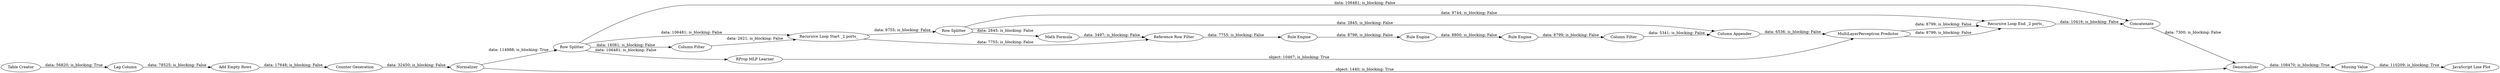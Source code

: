 digraph {
	"8008808996196993499_5" [label="RProp MLP Learner"]
	"8008808996196993499_19" [label="Rule Engine"]
	"8008808996196993499_25" [label="Missing Value"]
	"8008808996196993499_2" [label="Add Empty Rows"]
	"8008808996196993499_18" [label="Rule Engine"]
	"8008808996196993499_26" [label="JavaScript Line Plot"]
	"8008808996196993499_12" [label="Lag Column"]
	"8008808996196993499_11" [label=Concatenate]
	"8008808996196993499_24" [label="Row Splitter"]
	"8008808996196993499_3" [label="Counter Generation"]
	"8008808996196993499_8" [label=Normalizer]
	"8008808996196993499_16" [label="Math Formula"]
	"8008808996196993499_14" [label="Recursive Loop End _2 ports_"]
	"8008808996196993499_21" [label="Column Appender"]
	"8008808996196993499_1" [label="Table Creator"]
	"8008808996196993499_13" [label="Recursive Loop Start _2 ports_"]
	"8008808996196993499_4" [label="Row Splitter"]
	"8008808996196993499_17" [label="Reference Row Filter"]
	"8008808996196993499_22" [label="Column Filter"]
	"8008808996196993499_9" [label=Denormalizer]
	"8008808996196993499_20" [label="Rule Engine"]
	"8008808996196993499_6" [label="MultiLayerPerceptron Predictor"]
	"8008808996196993499_23" [label="Column Filter"]
	"8008808996196993499_19" -> "8008808996196993499_20" [label="data: 8800; is_blocking: False"]
	"8008808996196993499_24" -> "8008808996196993499_14" [label="data: 9744; is_blocking: False"]
	"8008808996196993499_6" -> "8008808996196993499_14" [label="data: 8799; is_blocking: False"]
	"8008808996196993499_6" -> "8008808996196993499_14" [label="data: 8799; is_blocking: False"]
	"8008808996196993499_18" -> "8008808996196993499_19" [label="data: 8798; is_blocking: False"]
	"8008808996196993499_23" -> "8008808996196993499_21" [label="data: 5341; is_blocking: False"]
	"8008808996196993499_5" -> "8008808996196993499_6" [label="object: 10467; is_blocking: True"]
	"8008808996196993499_9" -> "8008808996196993499_25" [label="data: 108470; is_blocking: True"]
	"8008808996196993499_13" -> "8008808996196993499_17" [label="data: 7755; is_blocking: False"]
	"8008808996196993499_8" -> "8008808996196993499_9" [label="object: 1440; is_blocking: True"]
	"8008808996196993499_24" -> "8008808996196993499_21" [label="data: 2845; is_blocking: False"]
	"8008808996196993499_14" -> "8008808996196993499_11" [label="data: 10416; is_blocking: False"]
	"8008808996196993499_4" -> "8008808996196993499_13" [label="data: 106481; is_blocking: False"]
	"8008808996196993499_24" -> "8008808996196993499_16" [label="data: 2845; is_blocking: False"]
	"8008808996196993499_8" -> "8008808996196993499_4" [label="data: 114988; is_blocking: True"]
	"8008808996196993499_17" -> "8008808996196993499_18" [label="data: 7755; is_blocking: False"]
	"8008808996196993499_1" -> "8008808996196993499_12" [label="data: 56820; is_blocking: True"]
	"8008808996196993499_4" -> "8008808996196993499_5" [label="data: 106481; is_blocking: False"]
	"8008808996196993499_22" -> "8008808996196993499_13" [label="data: 2621; is_blocking: False"]
	"8008808996196993499_11" -> "8008808996196993499_9" [label="data: 7300; is_blocking: False"]
	"8008808996196993499_16" -> "8008808996196993499_17" [label="data: 3497; is_blocking: False"]
	"8008808996196993499_4" -> "8008808996196993499_22" [label="data: 16081; is_blocking: False"]
	"8008808996196993499_21" -> "8008808996196993499_6" [label="data: 6536; is_blocking: False"]
	"8008808996196993499_2" -> "8008808996196993499_3" [label="data: 17648; is_blocking: False"]
	"8008808996196993499_13" -> "8008808996196993499_24" [label="data: 9755; is_blocking: False"]
	"8008808996196993499_20" -> "8008808996196993499_23" [label="data: 8799; is_blocking: False"]
	"8008808996196993499_3" -> "8008808996196993499_8" [label="data: 32450; is_blocking: False"]
	"8008808996196993499_12" -> "8008808996196993499_2" [label="data: 78525; is_blocking: False"]
	"8008808996196993499_25" -> "8008808996196993499_26" [label="data: 110209; is_blocking: True"]
	"8008808996196993499_4" -> "8008808996196993499_11" [label="data: 106481; is_blocking: False"]
	rankdir=LR
}
